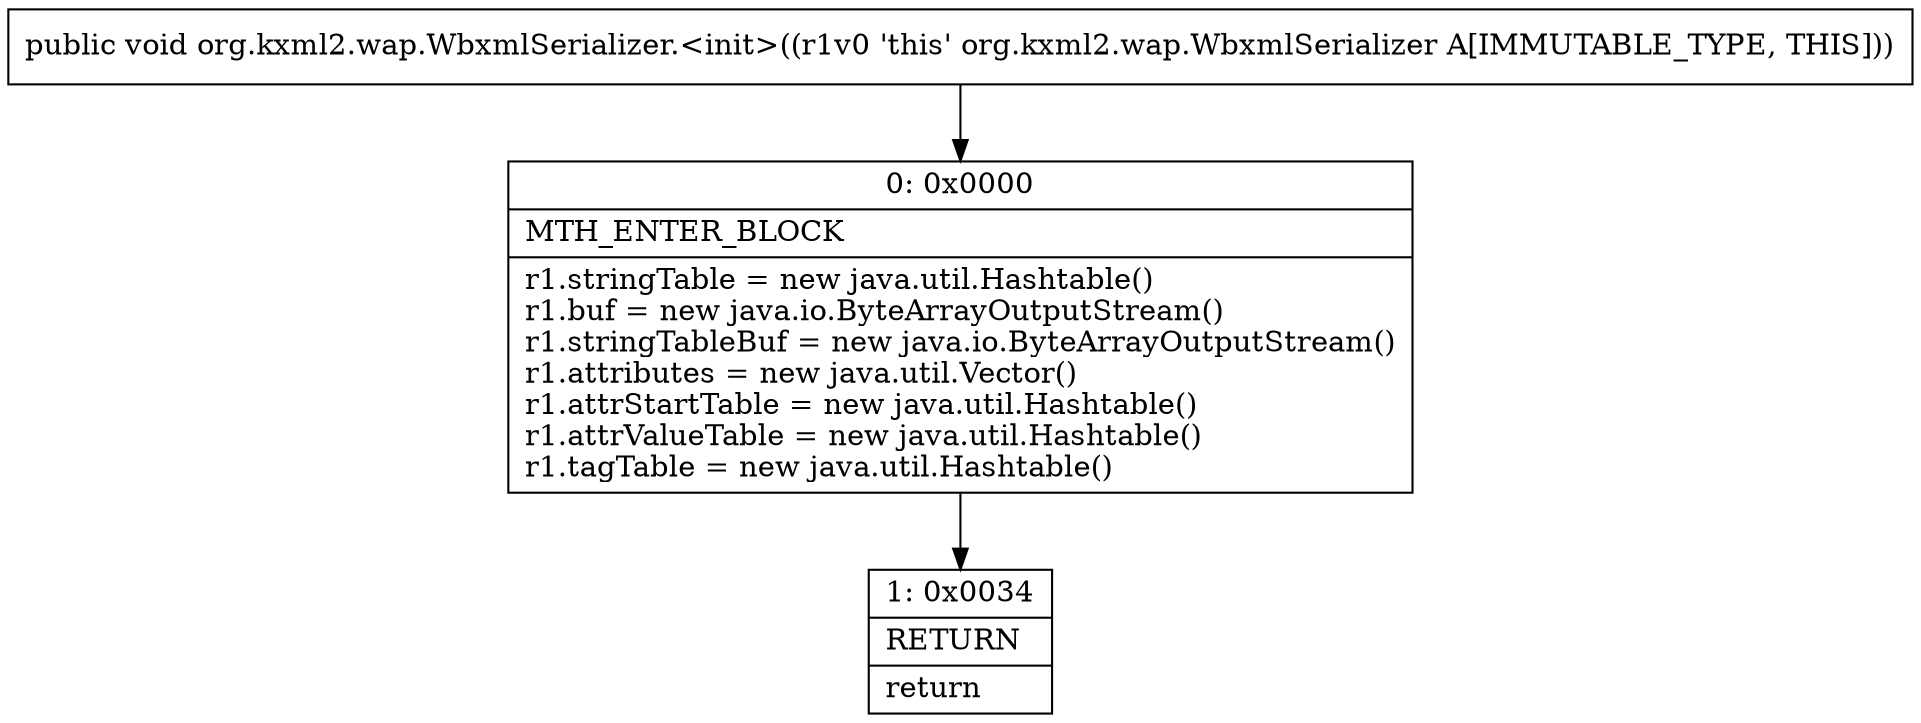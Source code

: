 digraph "CFG fororg.kxml2.wap.WbxmlSerializer.\<init\>()V" {
Node_0 [shape=record,label="{0\:\ 0x0000|MTH_ENTER_BLOCK\l|r1.stringTable = new java.util.Hashtable()\lr1.buf = new java.io.ByteArrayOutputStream()\lr1.stringTableBuf = new java.io.ByteArrayOutputStream()\lr1.attributes = new java.util.Vector()\lr1.attrStartTable = new java.util.Hashtable()\lr1.attrValueTable = new java.util.Hashtable()\lr1.tagTable = new java.util.Hashtable()\l}"];
Node_1 [shape=record,label="{1\:\ 0x0034|RETURN\l|return\l}"];
MethodNode[shape=record,label="{public void org.kxml2.wap.WbxmlSerializer.\<init\>((r1v0 'this' org.kxml2.wap.WbxmlSerializer A[IMMUTABLE_TYPE, THIS])) }"];
MethodNode -> Node_0;
Node_0 -> Node_1;
}

